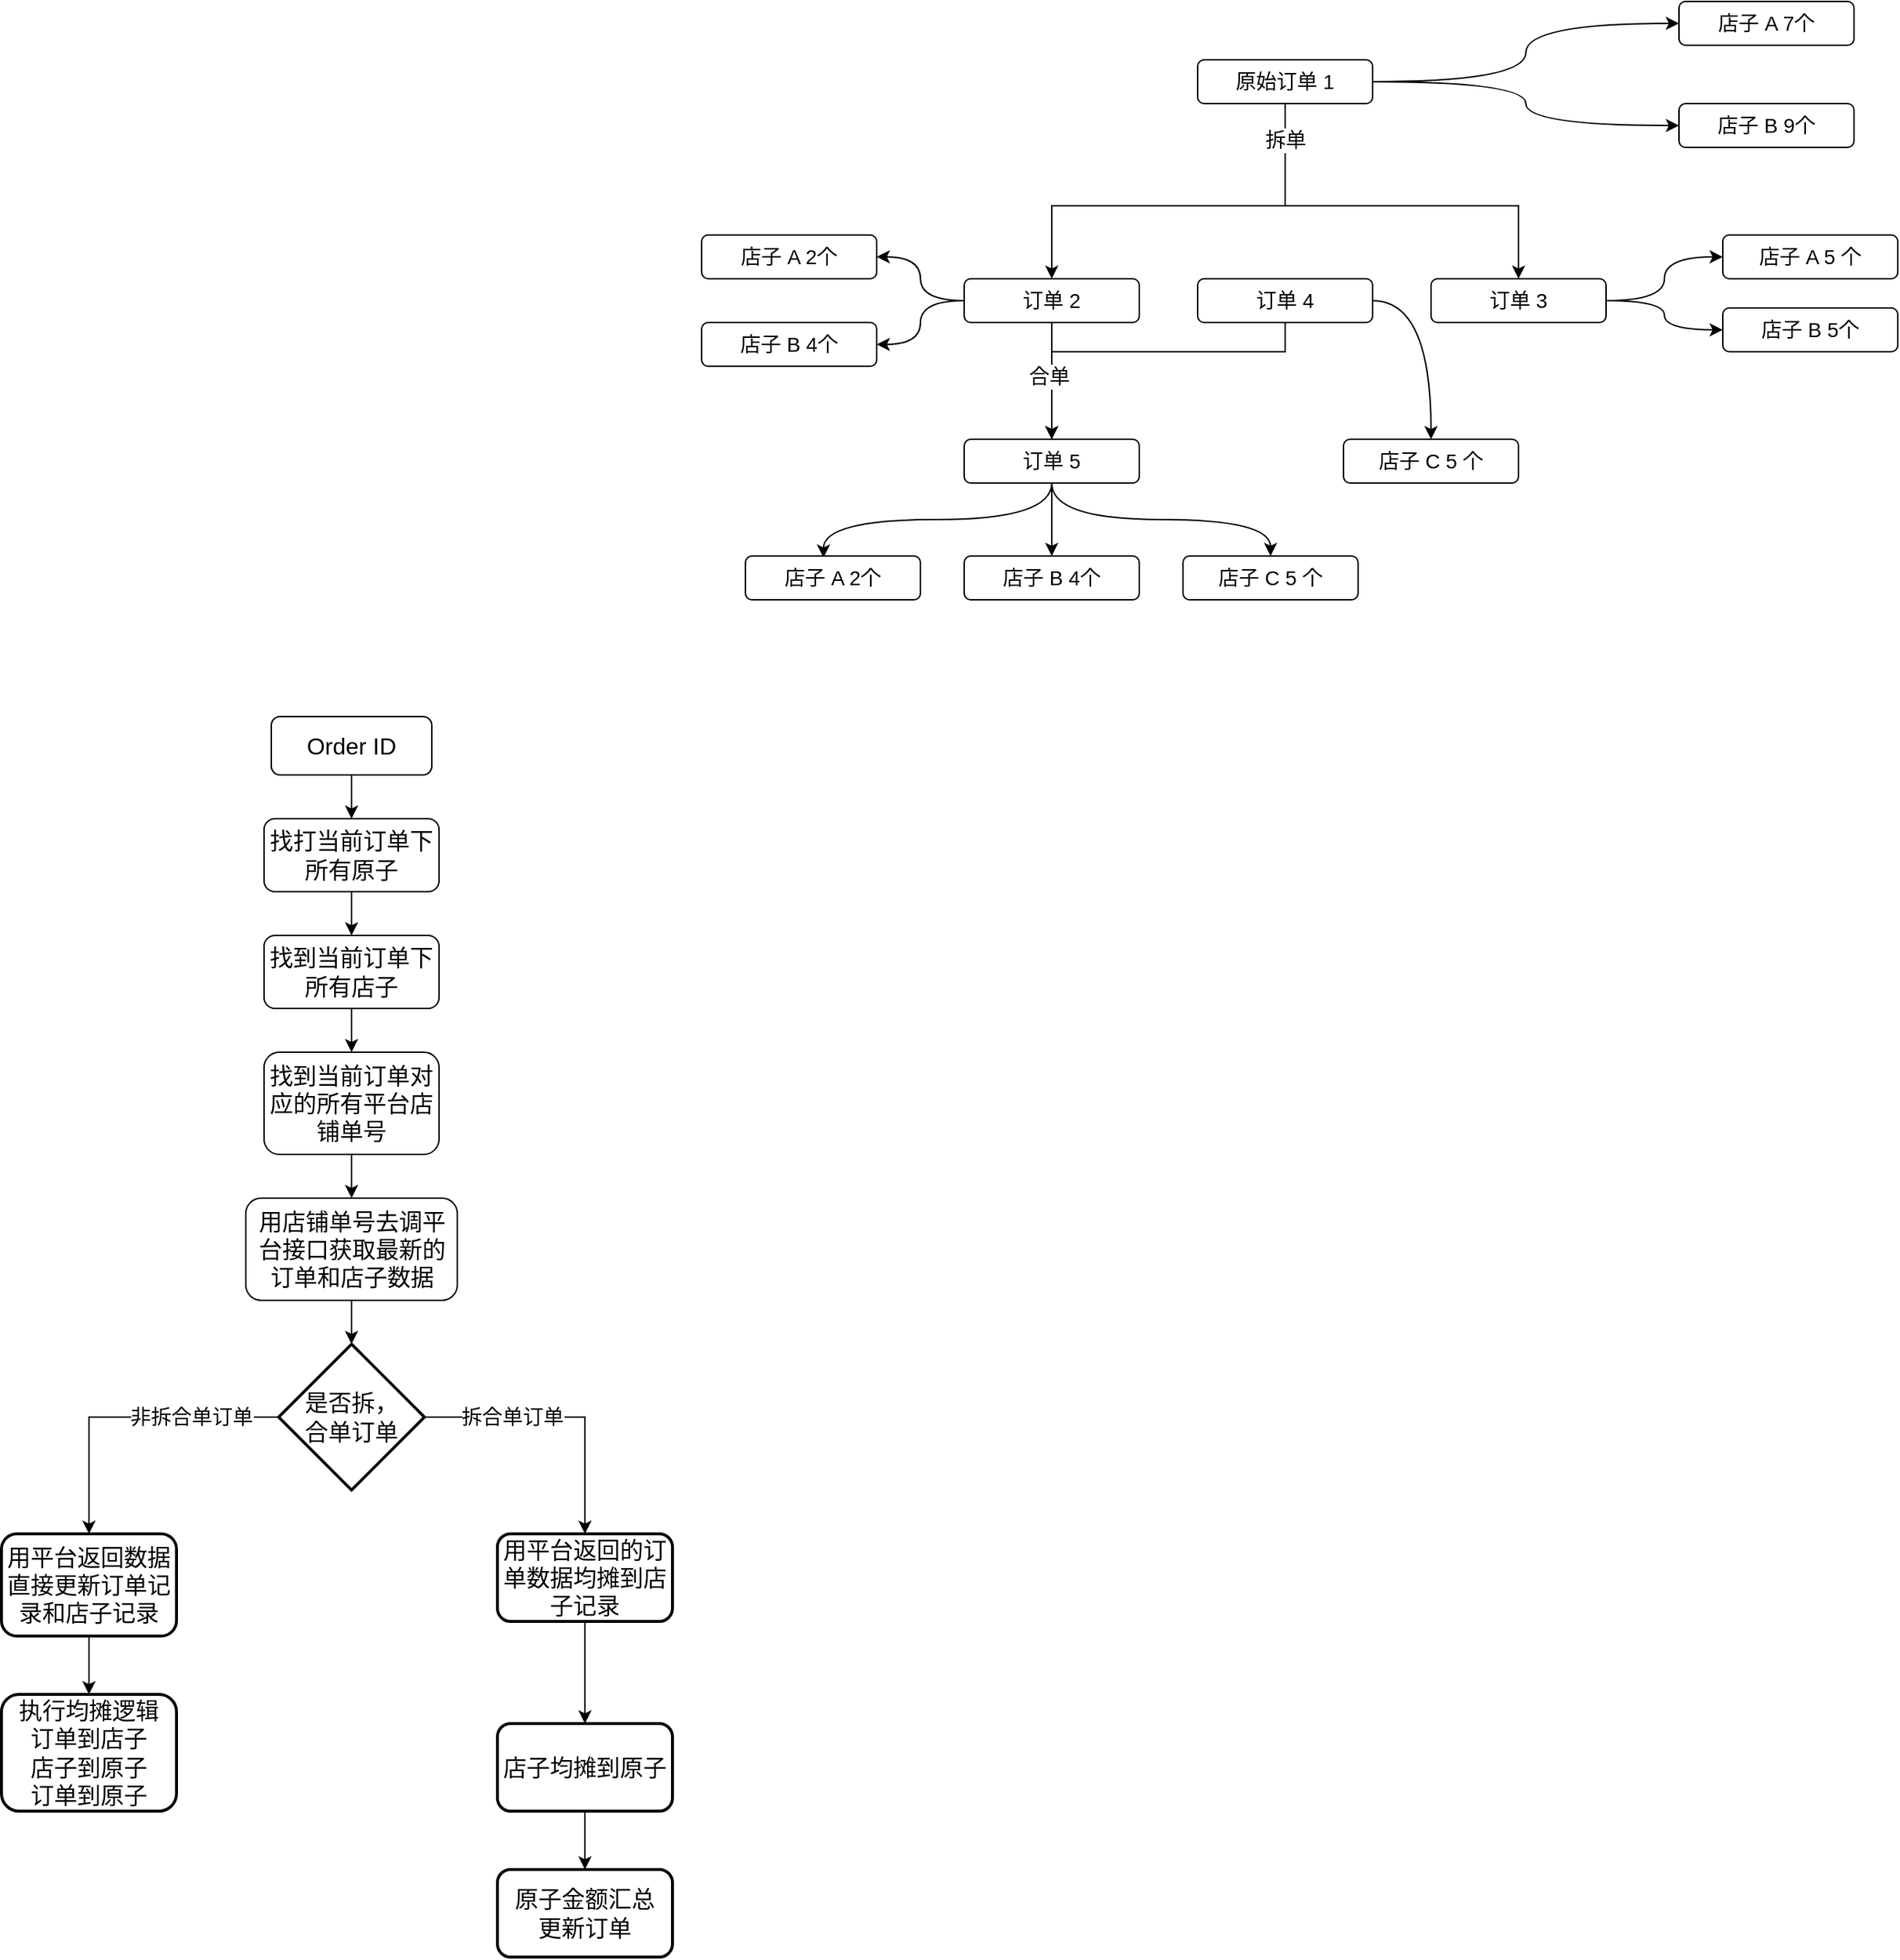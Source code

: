 <mxfile version="21.8.2" type="github">
  <diagram name="第 1 页" id="WGilPYq7rBUbruQuQdFH">
    <mxGraphModel dx="1841" dy="525" grid="1" gridSize="10" guides="1" tooltips="1" connect="1" arrows="1" fold="1" page="1" pageScale="1" pageWidth="827" pageHeight="1169" math="0" shadow="0">
      <root>
        <mxCell id="0" />
        <mxCell id="1" parent="0" />
        <mxCell id="3CuMKUdmIOEF1506szGW-6" value="" style="edgeStyle=orthogonalEdgeStyle;orthogonalLoop=1;jettySize=auto;html=1;entryX=0;entryY=0.5;entryDx=0;entryDy=0;curved=1;" parent="1" source="3CuMKUdmIOEF1506szGW-1" target="3CuMKUdmIOEF1506szGW-2" edge="1">
          <mxGeometry relative="1" as="geometry" />
        </mxCell>
        <mxCell id="3CuMKUdmIOEF1506szGW-8" style="edgeStyle=orthogonalEdgeStyle;orthogonalLoop=1;jettySize=auto;html=1;entryX=0;entryY=0.5;entryDx=0;entryDy=0;curved=1;" parent="1" source="3CuMKUdmIOEF1506szGW-1" target="3CuMKUdmIOEF1506szGW-7" edge="1">
          <mxGeometry relative="1" as="geometry" />
        </mxCell>
        <mxCell id="3CuMKUdmIOEF1506szGW-13" style="edgeStyle=orthogonalEdgeStyle;rounded=0;orthogonalLoop=1;jettySize=auto;html=1;exitX=0.5;exitY=1;exitDx=0;exitDy=0;" parent="1" source="3CuMKUdmIOEF1506szGW-1" target="3CuMKUdmIOEF1506szGW-9" edge="1">
          <mxGeometry relative="1" as="geometry">
            <Array as="points">
              <mxPoint x="300" y="200" />
              <mxPoint x="140" y="200" />
            </Array>
          </mxGeometry>
        </mxCell>
        <mxCell id="3CuMKUdmIOEF1506szGW-14" style="edgeStyle=orthogonalEdgeStyle;rounded=0;orthogonalLoop=1;jettySize=auto;html=1;entryX=0.5;entryY=0;entryDx=0;entryDy=0;" parent="1" target="3CuMKUdmIOEF1506szGW-11" edge="1">
          <mxGeometry relative="1" as="geometry">
            <mxPoint x="300" y="130" as="sourcePoint" />
            <mxPoint x="450" y="210" as="targetPoint" />
            <Array as="points">
              <mxPoint x="300" y="200" />
              <mxPoint x="460" y="200" />
            </Array>
          </mxGeometry>
        </mxCell>
        <mxCell id="3CuMKUdmIOEF1506szGW-15" value="&lt;font style=&quot;font-size: 14px;&quot;&gt;拆单&lt;/font&gt;" style="edgeLabel;html=1;align=center;verticalAlign=middle;resizable=0;points=[];" parent="3CuMKUdmIOEF1506szGW-14" vertex="1" connectable="0">
          <mxGeometry x="-0.855" relative="1" as="geometry">
            <mxPoint y="4" as="offset" />
          </mxGeometry>
        </mxCell>
        <mxCell id="3CuMKUdmIOEF1506szGW-1" value="&lt;font style=&quot;font-size: 14px;&quot;&gt;原始订单 1&lt;/font&gt;" style="rounded=1;whiteSpace=wrap;html=1;" parent="1" vertex="1">
          <mxGeometry x="240" y="100" width="120" height="30" as="geometry" />
        </mxCell>
        <mxCell id="3CuMKUdmIOEF1506szGW-2" value="&lt;font style=&quot;font-size: 14px;&quot;&gt;店子 A 7个&lt;/font&gt;" style="rounded=1;whiteSpace=wrap;html=1;" parent="1" vertex="1">
          <mxGeometry x="570" y="60" width="120" height="30" as="geometry" />
        </mxCell>
        <mxCell id="3CuMKUdmIOEF1506szGW-7" value="&lt;font style=&quot;font-size: 14px;&quot;&gt;店子 B 9个&lt;/font&gt;" style="rounded=1;whiteSpace=wrap;html=1;" parent="1" vertex="1">
          <mxGeometry x="570" y="130" width="120" height="30" as="geometry" />
        </mxCell>
        <mxCell id="3CuMKUdmIOEF1506szGW-18" style="edgeStyle=orthogonalEdgeStyle;orthogonalLoop=1;jettySize=auto;html=1;curved=1;" parent="1" source="3CuMKUdmIOEF1506szGW-9" target="3CuMKUdmIOEF1506szGW-16" edge="1">
          <mxGeometry relative="1" as="geometry" />
        </mxCell>
        <mxCell id="3CuMKUdmIOEF1506szGW-24" style="edgeStyle=orthogonalEdgeStyle;orthogonalLoop=1;jettySize=auto;html=1;entryX=1;entryY=0.5;entryDx=0;entryDy=0;curved=1;" parent="1" source="3CuMKUdmIOEF1506szGW-9" target="3CuMKUdmIOEF1506szGW-23" edge="1">
          <mxGeometry relative="1" as="geometry" />
        </mxCell>
        <mxCell id="3CuMKUdmIOEF1506szGW-27" style="edgeStyle=orthogonalEdgeStyle;rounded=0;orthogonalLoop=1;jettySize=auto;html=1;entryX=0.5;entryY=0;entryDx=0;entryDy=0;" parent="1" source="3CuMKUdmIOEF1506szGW-9" target="3CuMKUdmIOEF1506szGW-26" edge="1">
          <mxGeometry relative="1" as="geometry" />
        </mxCell>
        <mxCell id="3CuMKUdmIOEF1506szGW-9" value="&lt;font style=&quot;font-size: 14px;&quot;&gt;订单 2&lt;/font&gt;" style="rounded=1;whiteSpace=wrap;html=1;" parent="1" vertex="1">
          <mxGeometry x="80" y="250" width="120" height="30" as="geometry" />
        </mxCell>
        <mxCell id="3CuMKUdmIOEF1506szGW-21" style="edgeStyle=orthogonalEdgeStyle;orthogonalLoop=1;jettySize=auto;html=1;entryX=0;entryY=0.5;entryDx=0;entryDy=0;curved=1;" parent="1" source="3CuMKUdmIOEF1506szGW-11" target="3CuMKUdmIOEF1506szGW-19" edge="1">
          <mxGeometry relative="1" as="geometry" />
        </mxCell>
        <mxCell id="3CuMKUdmIOEF1506szGW-22" style="edgeStyle=orthogonalEdgeStyle;orthogonalLoop=1;jettySize=auto;html=1;entryX=0;entryY=0.5;entryDx=0;entryDy=0;curved=1;" parent="1" source="3CuMKUdmIOEF1506szGW-11" target="3CuMKUdmIOEF1506szGW-20" edge="1">
          <mxGeometry relative="1" as="geometry" />
        </mxCell>
        <mxCell id="3CuMKUdmIOEF1506szGW-11" value="&lt;font style=&quot;font-size: 14px;&quot;&gt;订单 3&lt;/font&gt;" style="rounded=1;whiteSpace=wrap;html=1;" parent="1" vertex="1">
          <mxGeometry x="400" y="250" width="120" height="30" as="geometry" />
        </mxCell>
        <mxCell id="3CuMKUdmIOEF1506szGW-16" value="&lt;font style=&quot;font-size: 14px;&quot;&gt;店子 A 2个&lt;/font&gt;" style="rounded=1;whiteSpace=wrap;html=1;" parent="1" vertex="1">
          <mxGeometry x="-100" y="220" width="120" height="30" as="geometry" />
        </mxCell>
        <mxCell id="3CuMKUdmIOEF1506szGW-19" value="&lt;font style=&quot;font-size: 14px;&quot;&gt;店子 A 5 个&lt;/font&gt;" style="rounded=1;whiteSpace=wrap;html=1;" parent="1" vertex="1">
          <mxGeometry x="600" y="220" width="120" height="30" as="geometry" />
        </mxCell>
        <mxCell id="3CuMKUdmIOEF1506szGW-20" value="&lt;font style=&quot;font-size: 14px;&quot;&gt;店子 B 5个&lt;/font&gt;" style="rounded=1;whiteSpace=wrap;html=1;" parent="1" vertex="1">
          <mxGeometry x="600" y="270" width="120" height="30" as="geometry" />
        </mxCell>
        <mxCell id="3CuMKUdmIOEF1506szGW-23" value="&lt;font style=&quot;font-size: 14px;&quot;&gt;店子 B 4个&lt;/font&gt;" style="rounded=1;whiteSpace=wrap;html=1;" parent="1" vertex="1">
          <mxGeometry x="-100" y="280" width="120" height="30" as="geometry" />
        </mxCell>
        <mxCell id="3CuMKUdmIOEF1506szGW-28" style="edgeStyle=orthogonalEdgeStyle;rounded=0;orthogonalLoop=1;jettySize=auto;html=1;entryX=0.5;entryY=0;entryDx=0;entryDy=0;exitX=0.5;exitY=1;exitDx=0;exitDy=0;" parent="1" source="3CuMKUdmIOEF1506szGW-25" target="3CuMKUdmIOEF1506szGW-26" edge="1">
          <mxGeometry relative="1" as="geometry">
            <Array as="points">
              <mxPoint x="300" y="300" />
              <mxPoint x="140" y="300" />
            </Array>
          </mxGeometry>
        </mxCell>
        <mxCell id="3CuMKUdmIOEF1506szGW-40" value="&lt;font style=&quot;font-size: 14px;&quot;&gt;合单&lt;/font&gt;" style="edgeLabel;html=1;align=center;verticalAlign=middle;resizable=0;points=[];" parent="3CuMKUdmIOEF1506szGW-28" vertex="1" connectable="0">
          <mxGeometry x="0.639" y="-2" relative="1" as="geometry">
            <mxPoint as="offset" />
          </mxGeometry>
        </mxCell>
        <mxCell id="3CuMKUdmIOEF1506szGW-43" style="edgeStyle=orthogonalEdgeStyle;orthogonalLoop=1;jettySize=auto;html=1;entryX=0.5;entryY=0;entryDx=0;entryDy=0;curved=1;exitX=1;exitY=0.5;exitDx=0;exitDy=0;" parent="1" source="3CuMKUdmIOEF1506szGW-25" target="3CuMKUdmIOEF1506szGW-30" edge="1">
          <mxGeometry relative="1" as="geometry" />
        </mxCell>
        <mxCell id="3CuMKUdmIOEF1506szGW-25" value="&lt;font style=&quot;font-size: 14px;&quot;&gt;订单 4&lt;/font&gt;" style="rounded=1;whiteSpace=wrap;html=1;" parent="1" vertex="1">
          <mxGeometry x="240" y="250" width="120" height="30" as="geometry" />
        </mxCell>
        <mxCell id="3CuMKUdmIOEF1506szGW-37" style="edgeStyle=orthogonalEdgeStyle;orthogonalLoop=1;jettySize=auto;html=1;entryX=0.446;entryY=0.038;entryDx=0;entryDy=0;entryPerimeter=0;curved=1;exitX=0.5;exitY=1;exitDx=0;exitDy=0;" parent="1" source="3CuMKUdmIOEF1506szGW-26" target="3CuMKUdmIOEF1506szGW-32" edge="1">
          <mxGeometry relative="1" as="geometry" />
        </mxCell>
        <mxCell id="3CuMKUdmIOEF1506szGW-38" style="edgeStyle=orthogonalEdgeStyle;orthogonalLoop=1;jettySize=auto;html=1;curved=1;" parent="1" source="3CuMKUdmIOEF1506szGW-26" target="3CuMKUdmIOEF1506szGW-33" edge="1">
          <mxGeometry relative="1" as="geometry" />
        </mxCell>
        <mxCell id="3CuMKUdmIOEF1506szGW-39" style="edgeStyle=orthogonalEdgeStyle;orthogonalLoop=1;jettySize=auto;html=1;exitX=0.5;exitY=1;exitDx=0;exitDy=0;curved=1;" parent="1" source="3CuMKUdmIOEF1506szGW-26" target="3CuMKUdmIOEF1506szGW-35" edge="1">
          <mxGeometry relative="1" as="geometry" />
        </mxCell>
        <mxCell id="3CuMKUdmIOEF1506szGW-26" value="&lt;font style=&quot;font-size: 14px;&quot;&gt;订单 5&lt;/font&gt;" style="rounded=1;whiteSpace=wrap;html=1;" parent="1" vertex="1">
          <mxGeometry x="80" y="360" width="120" height="30" as="geometry" />
        </mxCell>
        <mxCell id="3CuMKUdmIOEF1506szGW-30" value="&lt;font style=&quot;font-size: 14px;&quot;&gt;店子 C 5 个&lt;/font&gt;" style="rounded=1;whiteSpace=wrap;html=1;" parent="1" vertex="1">
          <mxGeometry x="340" y="360" width="120" height="30" as="geometry" />
        </mxCell>
        <mxCell id="3CuMKUdmIOEF1506szGW-32" value="&lt;font style=&quot;font-size: 14px;&quot;&gt;店子 A 2个&lt;/font&gt;" style="rounded=1;whiteSpace=wrap;html=1;" parent="1" vertex="1">
          <mxGeometry x="-70" y="440" width="120" height="30" as="geometry" />
        </mxCell>
        <mxCell id="3CuMKUdmIOEF1506szGW-33" value="&lt;font style=&quot;font-size: 14px;&quot;&gt;店子 B 4个&lt;/font&gt;" style="rounded=1;whiteSpace=wrap;html=1;" parent="1" vertex="1">
          <mxGeometry x="80" y="440" width="120" height="30" as="geometry" />
        </mxCell>
        <mxCell id="3CuMKUdmIOEF1506szGW-35" value="&lt;font style=&quot;font-size: 14px;&quot;&gt;店子 C 5 个&lt;/font&gt;" style="rounded=1;whiteSpace=wrap;html=1;" parent="1" vertex="1">
          <mxGeometry x="230" y="440" width="120" height="30" as="geometry" />
        </mxCell>
        <mxCell id="YBp7s0G2lhW00qwg8DVI-3" value="" style="edgeStyle=orthogonalEdgeStyle;rounded=0;orthogonalLoop=1;jettySize=auto;html=1;" edge="1" parent="1" source="YBp7s0G2lhW00qwg8DVI-1" target="YBp7s0G2lhW00qwg8DVI-2">
          <mxGeometry relative="1" as="geometry" />
        </mxCell>
        <mxCell id="YBp7s0G2lhW00qwg8DVI-1" value="&lt;font style=&quot;font-size: 16px;&quot;&gt;Order ID&lt;/font&gt;" style="rounded=1;whiteSpace=wrap;html=1;" vertex="1" parent="1">
          <mxGeometry x="-395" y="550" width="110" height="40" as="geometry" />
        </mxCell>
        <mxCell id="YBp7s0G2lhW00qwg8DVI-5" style="edgeStyle=orthogonalEdgeStyle;rounded=0;orthogonalLoop=1;jettySize=auto;html=1;entryX=0.5;entryY=0;entryDx=0;entryDy=0;" edge="1" parent="1" source="YBp7s0G2lhW00qwg8DVI-2" target="YBp7s0G2lhW00qwg8DVI-4">
          <mxGeometry relative="1" as="geometry" />
        </mxCell>
        <mxCell id="YBp7s0G2lhW00qwg8DVI-2" value="&lt;font style=&quot;font-size: 16px;&quot;&gt;找打当前订单下所有原子&lt;/font&gt;" style="whiteSpace=wrap;html=1;rounded=1;" vertex="1" parent="1">
          <mxGeometry x="-400" y="620" width="120" height="50" as="geometry" />
        </mxCell>
        <mxCell id="YBp7s0G2lhW00qwg8DVI-10" style="edgeStyle=orthogonalEdgeStyle;rounded=0;orthogonalLoop=1;jettySize=auto;html=1;" edge="1" parent="1" source="YBp7s0G2lhW00qwg8DVI-4" target="YBp7s0G2lhW00qwg8DVI-6">
          <mxGeometry relative="1" as="geometry" />
        </mxCell>
        <mxCell id="YBp7s0G2lhW00qwg8DVI-4" value="&lt;font style=&quot;font-size: 16px;&quot;&gt;找到当前订单下所有店子&lt;/font&gt;" style="whiteSpace=wrap;html=1;rounded=1;" vertex="1" parent="1">
          <mxGeometry x="-400" y="700" width="120" height="50" as="geometry" />
        </mxCell>
        <mxCell id="YBp7s0G2lhW00qwg8DVI-11" style="edgeStyle=orthogonalEdgeStyle;rounded=0;orthogonalLoop=1;jettySize=auto;html=1;" edge="1" parent="1" source="YBp7s0G2lhW00qwg8DVI-6" target="YBp7s0G2lhW00qwg8DVI-8">
          <mxGeometry relative="1" as="geometry" />
        </mxCell>
        <mxCell id="YBp7s0G2lhW00qwg8DVI-6" value="&lt;font style=&quot;font-size: 16px;&quot;&gt;找到当前订单对应的所有平台店铺单号&lt;/font&gt;" style="rounded=1;whiteSpace=wrap;html=1;" vertex="1" parent="1">
          <mxGeometry x="-400" y="780" width="120" height="70" as="geometry" />
        </mxCell>
        <mxCell id="YBp7s0G2lhW00qwg8DVI-13" style="edgeStyle=orthogonalEdgeStyle;rounded=0;orthogonalLoop=1;jettySize=auto;html=1;" edge="1" parent="1" source="YBp7s0G2lhW00qwg8DVI-8" target="YBp7s0G2lhW00qwg8DVI-12">
          <mxGeometry relative="1" as="geometry" />
        </mxCell>
        <mxCell id="YBp7s0G2lhW00qwg8DVI-8" value="&lt;font style=&quot;font-size: 16px;&quot;&gt;用店铺单号去调平台接口获取最新的订单和店子数据&lt;/font&gt;" style="rounded=1;whiteSpace=wrap;html=1;" vertex="1" parent="1">
          <mxGeometry x="-412.5" y="880" width="145" height="70" as="geometry" />
        </mxCell>
        <mxCell id="YBp7s0G2lhW00qwg8DVI-16" value="" style="edgeStyle=orthogonalEdgeStyle;rounded=0;orthogonalLoop=1;jettySize=auto;html=1;" edge="1" parent="1" source="YBp7s0G2lhW00qwg8DVI-12" target="YBp7s0G2lhW00qwg8DVI-15">
          <mxGeometry relative="1" as="geometry" />
        </mxCell>
        <mxCell id="YBp7s0G2lhW00qwg8DVI-17" value="&lt;font style=&quot;font-size: 14px;&quot;&gt;非拆合单订单&lt;/font&gt;" style="edgeLabel;html=1;align=center;verticalAlign=middle;resizable=0;points=[];" vertex="1" connectable="0" parent="YBp7s0G2lhW00qwg8DVI-16">
          <mxGeometry x="-0.283" y="-1" relative="1" as="geometry">
            <mxPoint x="15" y="1" as="offset" />
          </mxGeometry>
        </mxCell>
        <mxCell id="YBp7s0G2lhW00qwg8DVI-21" value="" style="edgeStyle=orthogonalEdgeStyle;rounded=0;orthogonalLoop=1;jettySize=auto;html=1;" edge="1" parent="1" source="YBp7s0G2lhW00qwg8DVI-12" target="YBp7s0G2lhW00qwg8DVI-20">
          <mxGeometry relative="1" as="geometry" />
        </mxCell>
        <mxCell id="YBp7s0G2lhW00qwg8DVI-12" value="&lt;font style=&quot;font-size: 16px;&quot;&gt;是否拆，&lt;br&gt;合单订单&lt;/font&gt;" style="strokeWidth=2;html=1;shape=mxgraph.flowchart.decision;whiteSpace=wrap;fillStyle=auto;" vertex="1" parent="1">
          <mxGeometry x="-390" y="980" width="100" height="100" as="geometry" />
        </mxCell>
        <mxCell id="YBp7s0G2lhW00qwg8DVI-19" value="" style="edgeStyle=orthogonalEdgeStyle;rounded=0;orthogonalLoop=1;jettySize=auto;html=1;" edge="1" parent="1" source="YBp7s0G2lhW00qwg8DVI-15" target="YBp7s0G2lhW00qwg8DVI-18">
          <mxGeometry relative="1" as="geometry" />
        </mxCell>
        <mxCell id="YBp7s0G2lhW00qwg8DVI-15" value="&lt;font style=&quot;font-size: 16px;&quot;&gt;用平台返回数据直接更新订单记录和店子记录&lt;/font&gt;" style="rounded=1;whiteSpace=wrap;html=1;strokeWidth=2;fillStyle=auto;" vertex="1" parent="1">
          <mxGeometry x="-580" y="1110" width="120" height="70" as="geometry" />
        </mxCell>
        <mxCell id="YBp7s0G2lhW00qwg8DVI-18" value="&lt;font style=&quot;font-size: 16px;&quot;&gt;执行均摊逻辑&lt;br&gt;订单到店子&lt;br&gt;店子到原子&lt;br&gt;订单到原子&lt;br&gt;&lt;/font&gt;" style="rounded=1;whiteSpace=wrap;html=1;strokeWidth=2;fillStyle=auto;" vertex="1" parent="1">
          <mxGeometry x="-580" y="1220" width="120" height="80" as="geometry" />
        </mxCell>
        <mxCell id="YBp7s0G2lhW00qwg8DVI-24" value="" style="edgeStyle=orthogonalEdgeStyle;rounded=0;orthogonalLoop=1;jettySize=auto;html=1;" edge="1" parent="1" source="YBp7s0G2lhW00qwg8DVI-20" target="YBp7s0G2lhW00qwg8DVI-23">
          <mxGeometry relative="1" as="geometry" />
        </mxCell>
        <mxCell id="YBp7s0G2lhW00qwg8DVI-20" value="&lt;span style=&quot;font-size: 16px;&quot;&gt;用平台返回的订单数据均摊到店子记录&lt;/span&gt;" style="rounded=1;whiteSpace=wrap;html=1;strokeWidth=2;fillStyle=auto;" vertex="1" parent="1">
          <mxGeometry x="-240" y="1110" width="120" height="60" as="geometry" />
        </mxCell>
        <mxCell id="YBp7s0G2lhW00qwg8DVI-22" value="&lt;font style=&quot;font-size: 14px;&quot;&gt;拆合单订单&lt;/font&gt;" style="edgeLabel;html=1;align=center;verticalAlign=middle;resizable=0;points=[];" vertex="1" connectable="0" parent="1">
          <mxGeometry x="-230" y="1030" as="geometry" />
        </mxCell>
        <mxCell id="YBp7s0G2lhW00qwg8DVI-26" value="" style="edgeStyle=orthogonalEdgeStyle;rounded=0;orthogonalLoop=1;jettySize=auto;html=1;" edge="1" parent="1" source="YBp7s0G2lhW00qwg8DVI-23" target="YBp7s0G2lhW00qwg8DVI-25">
          <mxGeometry relative="1" as="geometry" />
        </mxCell>
        <mxCell id="YBp7s0G2lhW00qwg8DVI-23" value="&lt;span style=&quot;font-size: 16px;&quot;&gt;店子均摊到原子&lt;/span&gt;" style="rounded=1;whiteSpace=wrap;html=1;strokeWidth=2;fillStyle=auto;" vertex="1" parent="1">
          <mxGeometry x="-240" y="1240" width="120" height="60" as="geometry" />
        </mxCell>
        <mxCell id="YBp7s0G2lhW00qwg8DVI-25" value="&lt;span style=&quot;font-size: 16px;&quot;&gt;原子金额汇总&lt;br&gt;更新订单&lt;/span&gt;" style="rounded=1;whiteSpace=wrap;html=1;strokeWidth=2;fillStyle=auto;" vertex="1" parent="1">
          <mxGeometry x="-240" y="1340" width="120" height="60" as="geometry" />
        </mxCell>
      </root>
    </mxGraphModel>
  </diagram>
</mxfile>
